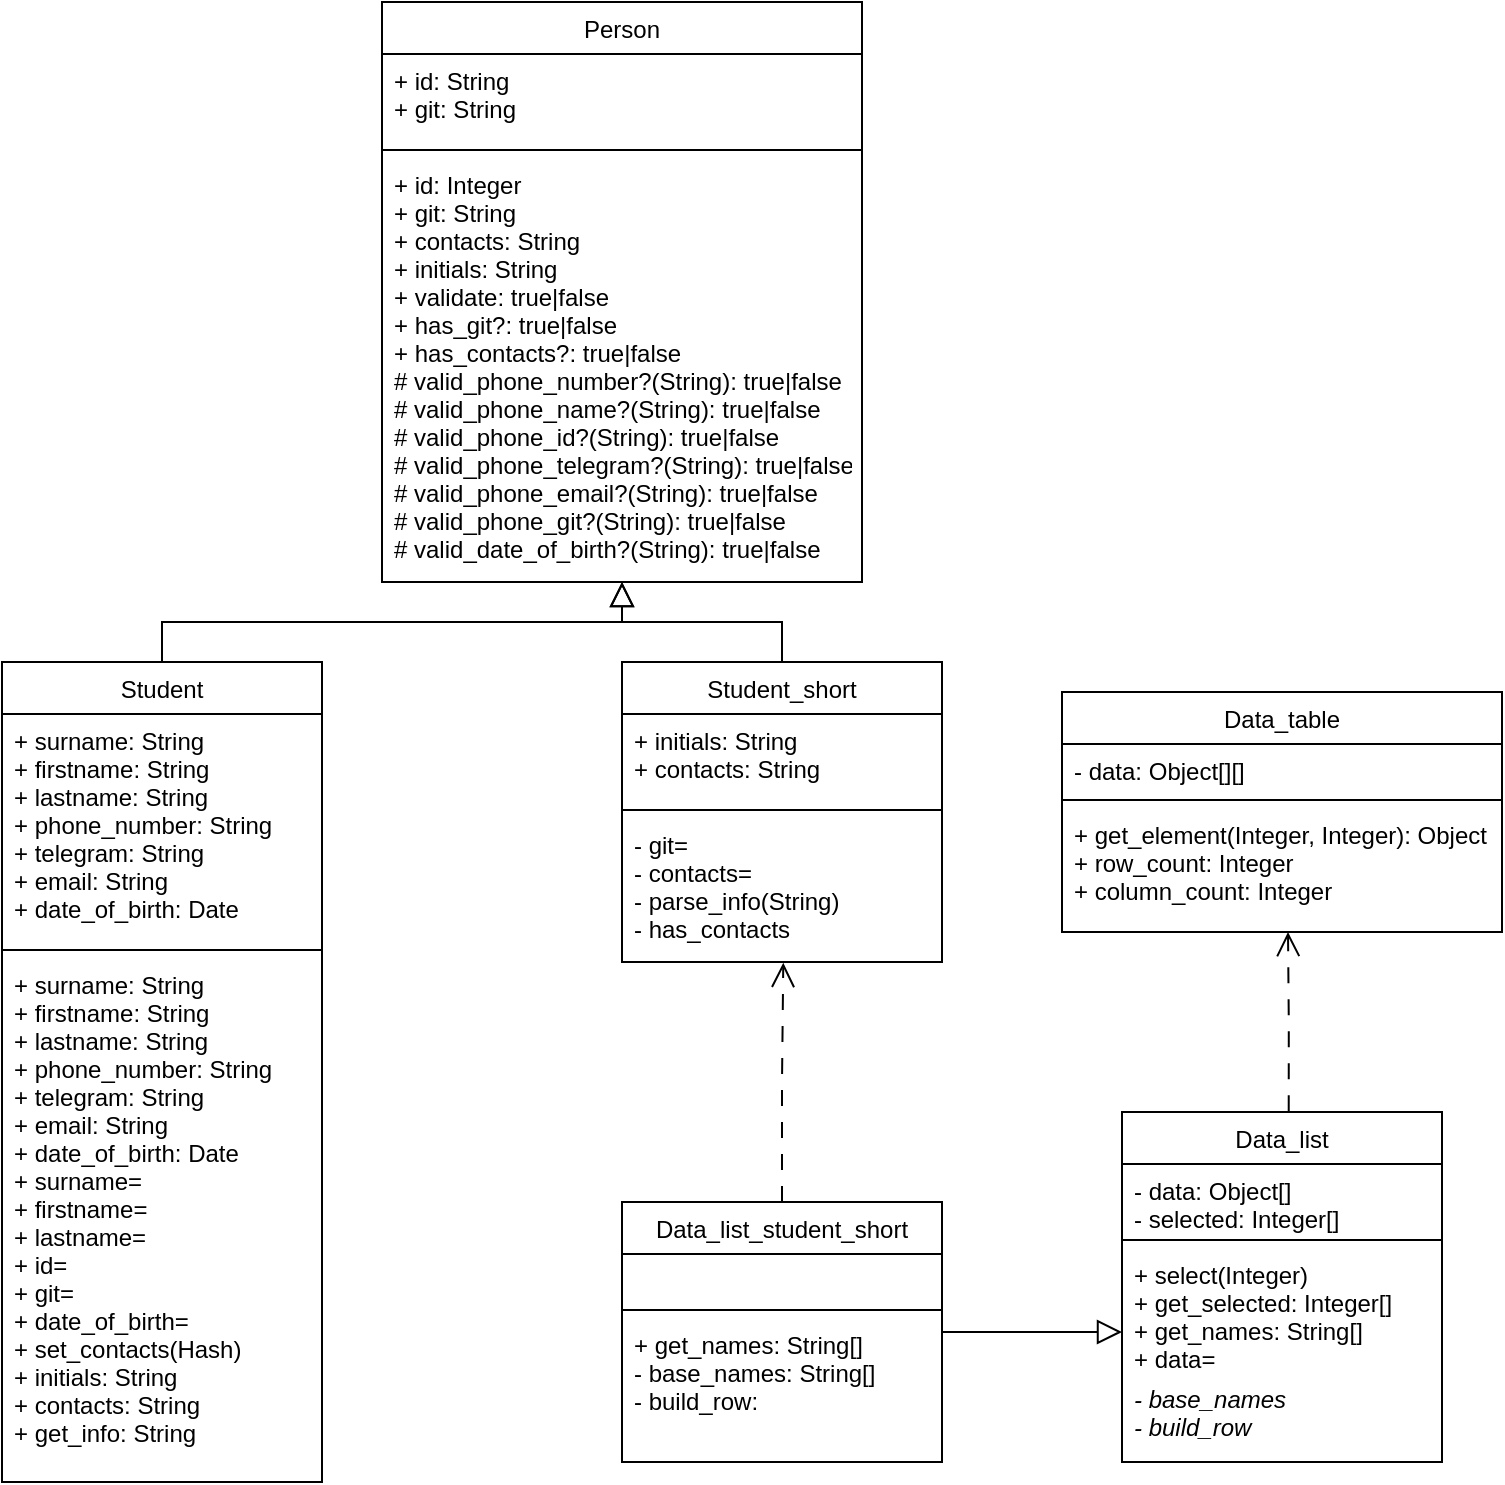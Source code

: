 <mxfile version="24.9.3">
  <diagram id="C5RBs43oDa-KdzZeNtuy" name="Page-1">
    <mxGraphModel dx="1728" dy="888" grid="1" gridSize="10" guides="1" tooltips="1" connect="1" arrows="1" fold="1" page="1" pageScale="1" pageWidth="827" pageHeight="1169" math="0" shadow="0">
      <root>
        <mxCell id="WIyWlLk6GJQsqaUBKTNV-0" />
        <mxCell id="WIyWlLk6GJQsqaUBKTNV-1" parent="WIyWlLk6GJQsqaUBKTNV-0" />
        <mxCell id="zkfFHV4jXpPFQw0GAbJ--0" value="Person" style="swimlane;fontStyle=0;align=center;verticalAlign=top;childLayout=stackLayout;horizontal=1;startSize=26;horizontalStack=0;resizeParent=1;resizeLast=0;collapsible=1;marginBottom=0;rounded=0;shadow=0;strokeWidth=1;" parent="WIyWlLk6GJQsqaUBKTNV-1" vertex="1">
          <mxGeometry x="220" width="240" height="290" as="geometry">
            <mxRectangle x="230" y="140" width="160" height="26" as="alternateBounds" />
          </mxGeometry>
        </mxCell>
        <mxCell id="zkfFHV4jXpPFQw0GAbJ--1" value="+ id: String&#xa;+ git: String&#xa;" style="text;align=left;verticalAlign=top;spacingLeft=4;spacingRight=4;overflow=hidden;rotatable=0;points=[[0,0.5],[1,0.5]];portConstraint=eastwest;" parent="zkfFHV4jXpPFQw0GAbJ--0" vertex="1">
          <mxGeometry y="26" width="240" height="44" as="geometry" />
        </mxCell>
        <mxCell id="zkfFHV4jXpPFQw0GAbJ--4" value="" style="line;html=1;strokeWidth=1;align=left;verticalAlign=middle;spacingTop=-1;spacingLeft=3;spacingRight=3;rotatable=0;labelPosition=right;points=[];portConstraint=eastwest;" parent="zkfFHV4jXpPFQw0GAbJ--0" vertex="1">
          <mxGeometry y="70" width="240" height="8" as="geometry" />
        </mxCell>
        <mxCell id="zkfFHV4jXpPFQw0GAbJ--5" value="+ id: Integer&#xa;+ git: String&#xa;+ contacts: String&#xa;+ initials: String&#xa;+ validate: true|false&#xa;+ has_git?: true|false&#xa;+ has_contacts?: true|false&#xa;# valid_phone_number?(String): true|false&#xa;# valid_phone_name?(String): true|false&#xa;# valid_phone_id?(String): true|false&#xa;# valid_phone_telegram?(String): true|false&#xa;# valid_phone_email?(String): true|false&#xa;# valid_phone_git?(String): true|false&#xa;# valid_date_of_birth?(String): true|false&#xa;&#xa;&#xa;&#xa;&#xa;&#xa;&#xa;&#xa;&#xa;&#xa;&#xa;&#xa;&#xa;&#xa;&#xa;&#xa;&#xa;" style="text;align=left;verticalAlign=top;spacingLeft=4;spacingRight=4;overflow=hidden;rotatable=0;points=[[0,0.5],[1,0.5]];portConstraint=eastwest;" parent="zkfFHV4jXpPFQw0GAbJ--0" vertex="1">
          <mxGeometry y="78" width="240" height="202" as="geometry" />
        </mxCell>
        <mxCell id="zkfFHV4jXpPFQw0GAbJ--6" value="Student" style="swimlane;fontStyle=0;align=center;verticalAlign=top;childLayout=stackLayout;horizontal=1;startSize=26;horizontalStack=0;resizeParent=1;resizeLast=0;collapsible=1;marginBottom=0;rounded=0;shadow=0;strokeWidth=1;" parent="WIyWlLk6GJQsqaUBKTNV-1" vertex="1">
          <mxGeometry x="30" y="330" width="160" height="410" as="geometry">
            <mxRectangle x="130" y="380" width="160" height="26" as="alternateBounds" />
          </mxGeometry>
        </mxCell>
        <mxCell id="zkfFHV4jXpPFQw0GAbJ--7" value="+ surname: String&#xa;+ firstname: String&#xa;+ lastname: String&#xa;+ phone_number: String&#xa;+ telegram: String&#xa;+ email: String&#xa;+ date_of_birth: Date&#xa;" style="text;align=left;verticalAlign=top;spacingLeft=4;spacingRight=4;overflow=hidden;rotatable=0;points=[[0,0.5],[1,0.5]];portConstraint=eastwest;" parent="zkfFHV4jXpPFQw0GAbJ--6" vertex="1">
          <mxGeometry y="26" width="160" height="114" as="geometry" />
        </mxCell>
        <mxCell id="zkfFHV4jXpPFQw0GAbJ--9" value="" style="line;html=1;strokeWidth=1;align=left;verticalAlign=middle;spacingTop=-1;spacingLeft=3;spacingRight=3;rotatable=0;labelPosition=right;points=[];portConstraint=eastwest;" parent="zkfFHV4jXpPFQw0GAbJ--6" vertex="1">
          <mxGeometry y="140" width="160" height="8" as="geometry" />
        </mxCell>
        <mxCell id="zkfFHV4jXpPFQw0GAbJ--11" value="+ surname: String&#xa;+ firstname: String&#xa;+ lastname: String&#xa;+ phone_number: String&#xa;+ telegram: String&#xa;+ email: String&#xa;+ date_of_birth: Date&#xa;+ surname=&#xa;+ firstname=&#xa;+ lastname=&#xa;+ id=&#xa;+ git=&#xa;+ date_of_birth=&#xa;+ set_contacts(Hash)&#xa;+ initials: String&#xa;+ contacts: String&#xa;+ get_info: String&#xa;&#xa;&#xa;&#xa;&#xa;" style="text;align=left;verticalAlign=top;spacingLeft=4;spacingRight=4;overflow=hidden;rotatable=0;points=[[0,0.5],[1,0.5]];portConstraint=eastwest;" parent="zkfFHV4jXpPFQw0GAbJ--6" vertex="1">
          <mxGeometry y="148" width="160" height="252" as="geometry" />
        </mxCell>
        <mxCell id="zkfFHV4jXpPFQw0GAbJ--12" value="" style="endArrow=block;endSize=10;endFill=0;shadow=0;strokeWidth=1;rounded=0;curved=0;edgeStyle=elbowEdgeStyle;elbow=vertical;" parent="WIyWlLk6GJQsqaUBKTNV-1" source="zkfFHV4jXpPFQw0GAbJ--6" target="zkfFHV4jXpPFQw0GAbJ--0" edge="1">
          <mxGeometry width="160" relative="1" as="geometry">
            <mxPoint x="200" y="133" as="sourcePoint" />
            <mxPoint x="200" y="133" as="targetPoint" />
          </mxGeometry>
        </mxCell>
        <mxCell id="zkfFHV4jXpPFQw0GAbJ--13" value="Student_short" style="swimlane;fontStyle=0;align=center;verticalAlign=top;childLayout=stackLayout;horizontal=1;startSize=26;horizontalStack=0;resizeParent=1;resizeLast=0;collapsible=1;marginBottom=0;rounded=0;shadow=0;strokeWidth=1;" parent="WIyWlLk6GJQsqaUBKTNV-1" vertex="1">
          <mxGeometry x="340" y="330" width="160" height="150" as="geometry">
            <mxRectangle x="340" y="380" width="170" height="26" as="alternateBounds" />
          </mxGeometry>
        </mxCell>
        <mxCell id="zkfFHV4jXpPFQw0GAbJ--14" value="+ initials: String&#xa;+ contacts: String&#xa;&#xa;" style="text;align=left;verticalAlign=top;spacingLeft=4;spacingRight=4;overflow=hidden;rotatable=0;points=[[0,0.5],[1,0.5]];portConstraint=eastwest;" parent="zkfFHV4jXpPFQw0GAbJ--13" vertex="1">
          <mxGeometry y="26" width="160" height="44" as="geometry" />
        </mxCell>
        <mxCell id="zkfFHV4jXpPFQw0GAbJ--15" value="" style="line;html=1;strokeWidth=1;align=left;verticalAlign=middle;spacingTop=-1;spacingLeft=3;spacingRight=3;rotatable=0;labelPosition=right;points=[];portConstraint=eastwest;" parent="zkfFHV4jXpPFQw0GAbJ--13" vertex="1">
          <mxGeometry y="70" width="160" height="8" as="geometry" />
        </mxCell>
        <mxCell id="UXkMw1AITQ270aznI7BL-0" value="- git=&#xa;- contacts=&#xa;- parse_info(String)&#xa;- has_contacts&#xa;" style="text;align=left;verticalAlign=top;spacingLeft=4;spacingRight=4;overflow=hidden;rotatable=0;points=[[0,0.5],[1,0.5]];portConstraint=eastwest;" parent="zkfFHV4jXpPFQw0GAbJ--13" vertex="1">
          <mxGeometry y="78" width="160" height="72" as="geometry" />
        </mxCell>
        <mxCell id="zkfFHV4jXpPFQw0GAbJ--16" value="" style="endArrow=block;endSize=10;endFill=0;shadow=0;strokeWidth=1;rounded=0;curved=0;edgeStyle=elbowEdgeStyle;elbow=vertical;" parent="WIyWlLk6GJQsqaUBKTNV-1" source="zkfFHV4jXpPFQw0GAbJ--13" target="zkfFHV4jXpPFQw0GAbJ--0" edge="1">
          <mxGeometry width="160" relative="1" as="geometry">
            <mxPoint x="210" y="303" as="sourcePoint" />
            <mxPoint x="310" y="201" as="targetPoint" />
          </mxGeometry>
        </mxCell>
        <mxCell id="UXkMw1AITQ270aznI7BL-11" style="edgeStyle=orthogonalEdgeStyle;rounded=0;orthogonalLoop=1;jettySize=auto;html=1;endArrow=block;endFill=0;endSize=10;" parent="WIyWlLk6GJQsqaUBKTNV-1" source="UXkMw1AITQ270aznI7BL-1" target="UXkMw1AITQ270aznI7BL-7" edge="1">
          <mxGeometry relative="1" as="geometry">
            <Array as="points">
              <mxPoint x="570" y="665" />
              <mxPoint x="570" y="665" />
            </Array>
          </mxGeometry>
        </mxCell>
        <mxCell id="UXkMw1AITQ270aznI7BL-1" value="Data_list_student_short" style="swimlane;fontStyle=0;align=center;verticalAlign=top;childLayout=stackLayout;horizontal=1;startSize=26;horizontalStack=0;resizeParent=1;resizeLast=0;collapsible=1;marginBottom=0;rounded=0;shadow=0;strokeWidth=1;" parent="WIyWlLk6GJQsqaUBKTNV-1" vertex="1">
          <mxGeometry x="340" y="600" width="160" height="130" as="geometry">
            <mxRectangle x="340" y="380" width="170" height="26" as="alternateBounds" />
          </mxGeometry>
        </mxCell>
        <mxCell id="UXkMw1AITQ270aznI7BL-2" value="&#xa;&#xa;" style="text;align=left;verticalAlign=top;spacingLeft=4;spacingRight=4;overflow=hidden;rotatable=0;points=[[0,0.5],[1,0.5]];portConstraint=eastwest;" parent="UXkMw1AITQ270aznI7BL-1" vertex="1">
          <mxGeometry y="26" width="160" height="24" as="geometry" />
        </mxCell>
        <mxCell id="UXkMw1AITQ270aznI7BL-3" value="" style="line;html=1;strokeWidth=1;align=left;verticalAlign=middle;spacingTop=-1;spacingLeft=3;spacingRight=3;rotatable=0;labelPosition=right;points=[];portConstraint=eastwest;" parent="UXkMw1AITQ270aznI7BL-1" vertex="1">
          <mxGeometry y="50" width="160" height="8" as="geometry" />
        </mxCell>
        <mxCell id="UXkMw1AITQ270aznI7BL-4" value="+ get_names: String[]&#xa;- base_names: String[]&#xa;- build_row: &#xa;" style="text;align=left;verticalAlign=top;spacingLeft=4;spacingRight=4;overflow=hidden;rotatable=0;points=[[0,0.5],[1,0.5]];portConstraint=eastwest;" parent="UXkMw1AITQ270aznI7BL-1" vertex="1">
          <mxGeometry y="58" width="160" height="72" as="geometry" />
        </mxCell>
        <mxCell id="UXkMw1AITQ270aznI7BL-6" style="edgeStyle=orthogonalEdgeStyle;rounded=0;orthogonalLoop=1;jettySize=auto;html=1;entryX=0.504;entryY=1.006;entryDx=0;entryDy=0;entryPerimeter=0;endArrow=open;endFill=0;dashed=1;dashPattern=8 8;endSize=10;" parent="WIyWlLk6GJQsqaUBKTNV-1" source="UXkMw1AITQ270aznI7BL-1" target="UXkMw1AITQ270aznI7BL-0" edge="1">
          <mxGeometry relative="1" as="geometry" />
        </mxCell>
        <mxCell id="UXkMw1AITQ270aznI7BL-7" value="Data_list" style="swimlane;fontStyle=0;align=center;verticalAlign=top;childLayout=stackLayout;horizontal=1;startSize=26;horizontalStack=0;resizeParent=1;resizeLast=0;collapsible=1;marginBottom=0;rounded=0;shadow=0;strokeWidth=1;" parent="WIyWlLk6GJQsqaUBKTNV-1" vertex="1">
          <mxGeometry x="590" y="555" width="160" height="175" as="geometry">
            <mxRectangle x="340" y="380" width="170" height="26" as="alternateBounds" />
          </mxGeometry>
        </mxCell>
        <mxCell id="UXkMw1AITQ270aznI7BL-8" value="- data: Object[]&#xa;- selected: Integer[]&#xa;" style="text;align=left;verticalAlign=top;spacingLeft=4;spacingRight=4;overflow=hidden;rotatable=0;points=[[0,0.5],[1,0.5]];portConstraint=eastwest;" parent="UXkMw1AITQ270aznI7BL-7" vertex="1">
          <mxGeometry y="26" width="160" height="34" as="geometry" />
        </mxCell>
        <mxCell id="UXkMw1AITQ270aznI7BL-9" value="" style="line;html=1;strokeWidth=1;align=left;verticalAlign=middle;spacingTop=-1;spacingLeft=3;spacingRight=3;rotatable=0;labelPosition=right;points=[];portConstraint=eastwest;" parent="UXkMw1AITQ270aznI7BL-7" vertex="1">
          <mxGeometry y="60" width="160" height="8" as="geometry" />
        </mxCell>
        <mxCell id="UXkMw1AITQ270aznI7BL-10" value="+ select(Integer)&#xa;+ get_selected: Integer[]&#xa;+ get_names: String[]&#xa;+ data=&#xa;" style="text;align=left;verticalAlign=top;spacingLeft=4;spacingRight=4;overflow=hidden;rotatable=0;points=[[0,0.5],[1,0.5]];portConstraint=eastwest;" parent="UXkMw1AITQ270aznI7BL-7" vertex="1">
          <mxGeometry y="68" width="160" height="62" as="geometry" />
        </mxCell>
        <mxCell id="UXkMw1AITQ270aznI7BL-12" value="- base_names&#xa;- build_row" style="text;align=left;verticalAlign=top;spacingLeft=4;spacingRight=4;overflow=hidden;rotatable=0;points=[[0,0.5],[1,0.5]];portConstraint=eastwest;fontStyle=2" parent="UXkMw1AITQ270aznI7BL-7" vertex="1">
          <mxGeometry y="130" width="160" height="40" as="geometry" />
        </mxCell>
        <mxCell id="UXkMw1AITQ270aznI7BL-13" value="Data_table" style="swimlane;fontStyle=0;align=center;verticalAlign=top;childLayout=stackLayout;horizontal=1;startSize=26;horizontalStack=0;resizeParent=1;resizeLast=0;collapsible=1;marginBottom=0;rounded=0;shadow=0;strokeWidth=1;" parent="WIyWlLk6GJQsqaUBKTNV-1" vertex="1">
          <mxGeometry x="560" y="345" width="220" height="120" as="geometry">
            <mxRectangle x="340" y="380" width="170" height="26" as="alternateBounds" />
          </mxGeometry>
        </mxCell>
        <mxCell id="UXkMw1AITQ270aznI7BL-14" value="- data: Object[][]" style="text;align=left;verticalAlign=top;spacingLeft=4;spacingRight=4;overflow=hidden;rotatable=0;points=[[0,0.5],[1,0.5]];portConstraint=eastwest;" parent="UXkMw1AITQ270aznI7BL-13" vertex="1">
          <mxGeometry y="26" width="220" height="24" as="geometry" />
        </mxCell>
        <mxCell id="UXkMw1AITQ270aznI7BL-15" value="" style="line;html=1;strokeWidth=1;align=left;verticalAlign=middle;spacingTop=-1;spacingLeft=3;spacingRight=3;rotatable=0;labelPosition=right;points=[];portConstraint=eastwest;" parent="UXkMw1AITQ270aznI7BL-13" vertex="1">
          <mxGeometry y="50" width="220" height="8" as="geometry" />
        </mxCell>
        <mxCell id="UXkMw1AITQ270aznI7BL-16" value="+ get_element(Integer, Integer): Object&#xa;+ row_count: Integer&#xa;+ column_count: Integer&#xa;&#xa;" style="text;align=left;verticalAlign=top;spacingLeft=4;spacingRight=4;overflow=hidden;rotatable=0;points=[[0,0.5],[1,0.5]];portConstraint=eastwest;" parent="UXkMw1AITQ270aznI7BL-13" vertex="1">
          <mxGeometry y="58" width="220" height="62" as="geometry" />
        </mxCell>
        <mxCell id="UXkMw1AITQ270aznI7BL-17" style="edgeStyle=orthogonalEdgeStyle;rounded=0;orthogonalLoop=1;jettySize=auto;html=1;endArrow=open;endFill=0;dashed=1;dashPattern=8 8;endSize=10;exitX=0.521;exitY=-0.002;exitDx=0;exitDy=0;exitPerimeter=0;" parent="WIyWlLk6GJQsqaUBKTNV-1" source="UXkMw1AITQ270aznI7BL-7" edge="1">
          <mxGeometry relative="1" as="geometry">
            <mxPoint x="669.58" y="555" as="sourcePoint" />
            <mxPoint x="673" y="465" as="targetPoint" />
            <Array as="points" />
          </mxGeometry>
        </mxCell>
      </root>
    </mxGraphModel>
  </diagram>
</mxfile>
